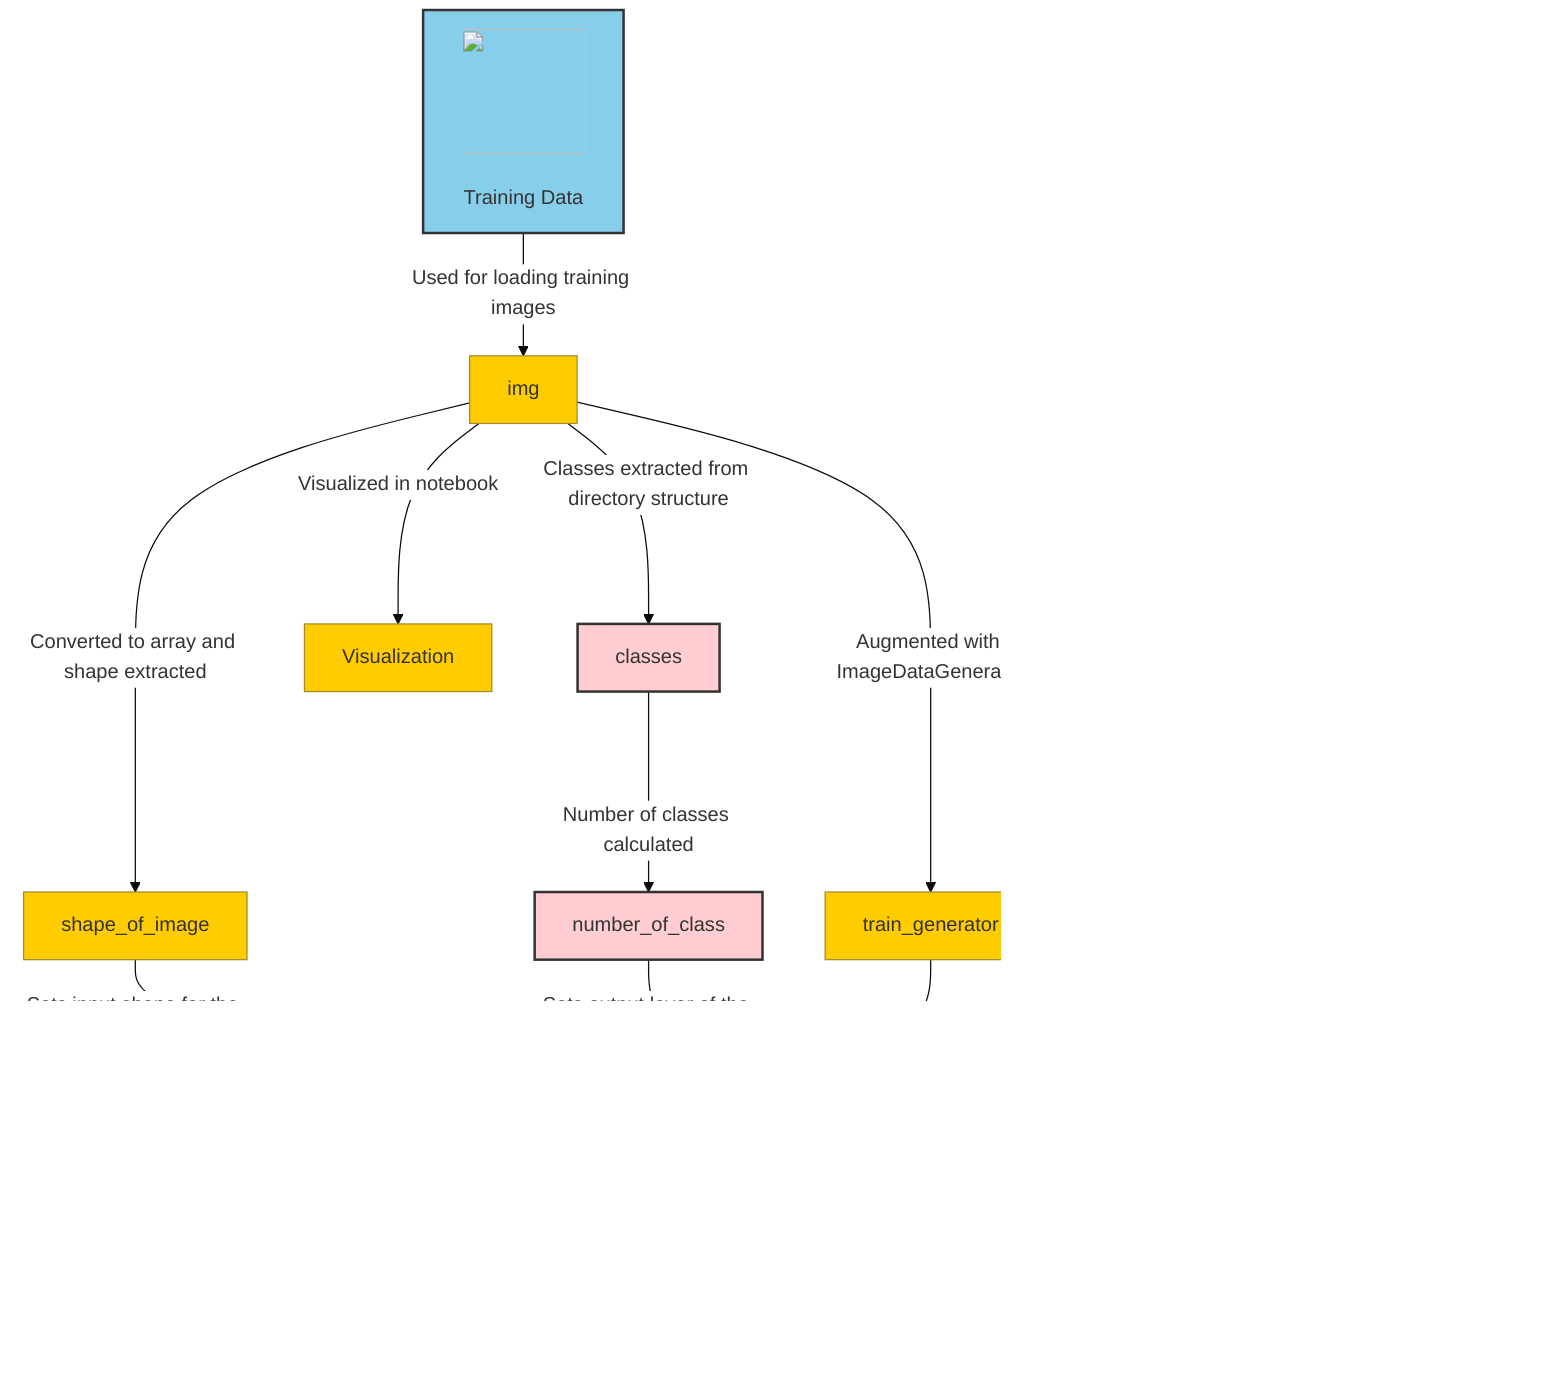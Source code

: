 %%{init: {'theme': 'base', 'themeVariables': {'primaryColor': '#ffcc00', 'edgeLabelBackground':'#ffffff', 'tertiaryColor': '#ffcc00'}}}%%
flowchart TD
    %% Data Sources
    A1["<img src='icons/database.svg' width=100 height=100/> <br/> Training Data"]:::data -->|"Used for loading training images"| B1["img"]
    A2["<img src='icons/database.svg' width=100 height=100/> <br/> Testing Data"]:::data -->|"Used for loading testing images"| D1["test_generator"]

    %% Data Variables and Flow
    B1 -->|"Converted to array and shape extracted"| B2["shape_of_image"]
    B2 -->|"Sets input shape for the model"| C1["Sequential CNN Model"]:::model
    B1 -->|"Visualized in notebook"| B3["Visualization"]
    B1 -->|"Classes extracted from directory structure"| B4["classes"]
    B4 -->|"Number of classes calculated"| B5["number_of_class"]
    B5 -->|"Sets output layer of the model"| C1

    %% Data Generators
    B1 --> |"Augmented with ImageDataGenerator"| C2["train_generator"]
    A2 --> |"Loaded into ImageDataGenerator"| D1

    %% Model and Training
    C2 -->|"Fitting the model"| C1
    D1 -->|"Used for validation during fitting"| C1

    %% Training History
    C1 -->|"Training history recorded"| E1["<img src='dummy_plots/hist_template.svg'/> <br/> hist"]

    %% Styles
    classDef data fill:#87CEEB,stroke:#333,stroke-width:2px;
    classDef model fill:#C6F4D6,stroke:#f66,stroke-width:2px;
    classDef plot fill:#FFCDD2,stroke:#333,stroke-width:2px;
    class C1 model; 
    class B4,B5 plot;